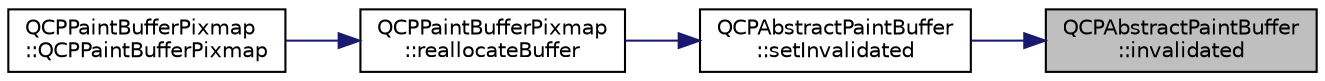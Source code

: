 digraph "QCPAbstractPaintBuffer::invalidated"
{
 // LATEX_PDF_SIZE
  edge [fontname="Helvetica",fontsize="10",labelfontname="Helvetica",labelfontsize="10"];
  node [fontname="Helvetica",fontsize="10",shape=record];
  rankdir="RL";
  Node1 [label="QCPAbstractPaintBuffer\l::invalidated",height=0.2,width=0.4,color="black", fillcolor="grey75", style="filled", fontcolor="black",tooltip=" "];
  Node1 -> Node2 [dir="back",color="midnightblue",fontsize="10",style="solid",fontname="Helvetica"];
  Node2 [label="QCPAbstractPaintBuffer\l::setInvalidated",height=0.2,width=0.4,color="black", fillcolor="white", style="filled",URL="$classQCPAbstractPaintBuffer.html#ae4c7dc70dfc66be2879ce297b2b3d67f",tooltip=" "];
  Node2 -> Node3 [dir="back",color="midnightblue",fontsize="10",style="solid",fontname="Helvetica"];
  Node3 [label="QCPPaintBufferPixmap\l::reallocateBuffer",height=0.2,width=0.4,color="black", fillcolor="white", style="filled",URL="$classQCPPaintBufferPixmap.html#ad49f3205ba3463b1c44f8db3cfcc90f0",tooltip=" "];
  Node3 -> Node4 [dir="back",color="midnightblue",fontsize="10",style="solid",fontname="Helvetica"];
  Node4 [label="QCPPaintBufferPixmap\l::QCPPaintBufferPixmap",height=0.2,width=0.4,color="black", fillcolor="white", style="filled",URL="$classQCPPaintBufferPixmap.html#aef0224e03b9285509391fcd61a8e6844",tooltip=" "];
}
